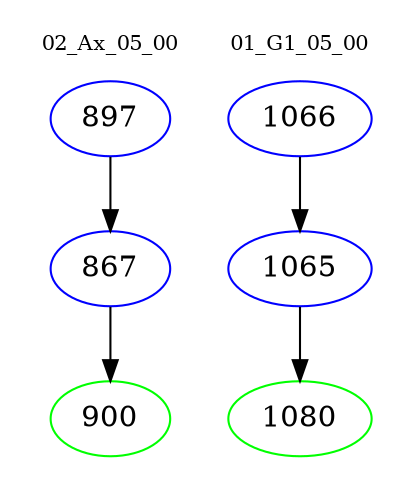 digraph{
subgraph cluster_0 {
color = white
label = "02_Ax_05_00";
fontsize=10;
T0_897 [label="897", color="blue"]
T0_897 -> T0_867 [color="black"]
T0_867 [label="867", color="blue"]
T0_867 -> T0_900 [color="black"]
T0_900 [label="900", color="green"]
}
subgraph cluster_1 {
color = white
label = "01_G1_05_00";
fontsize=10;
T1_1066 [label="1066", color="blue"]
T1_1066 -> T1_1065 [color="black"]
T1_1065 [label="1065", color="blue"]
T1_1065 -> T1_1080 [color="black"]
T1_1080 [label="1080", color="green"]
}
}
